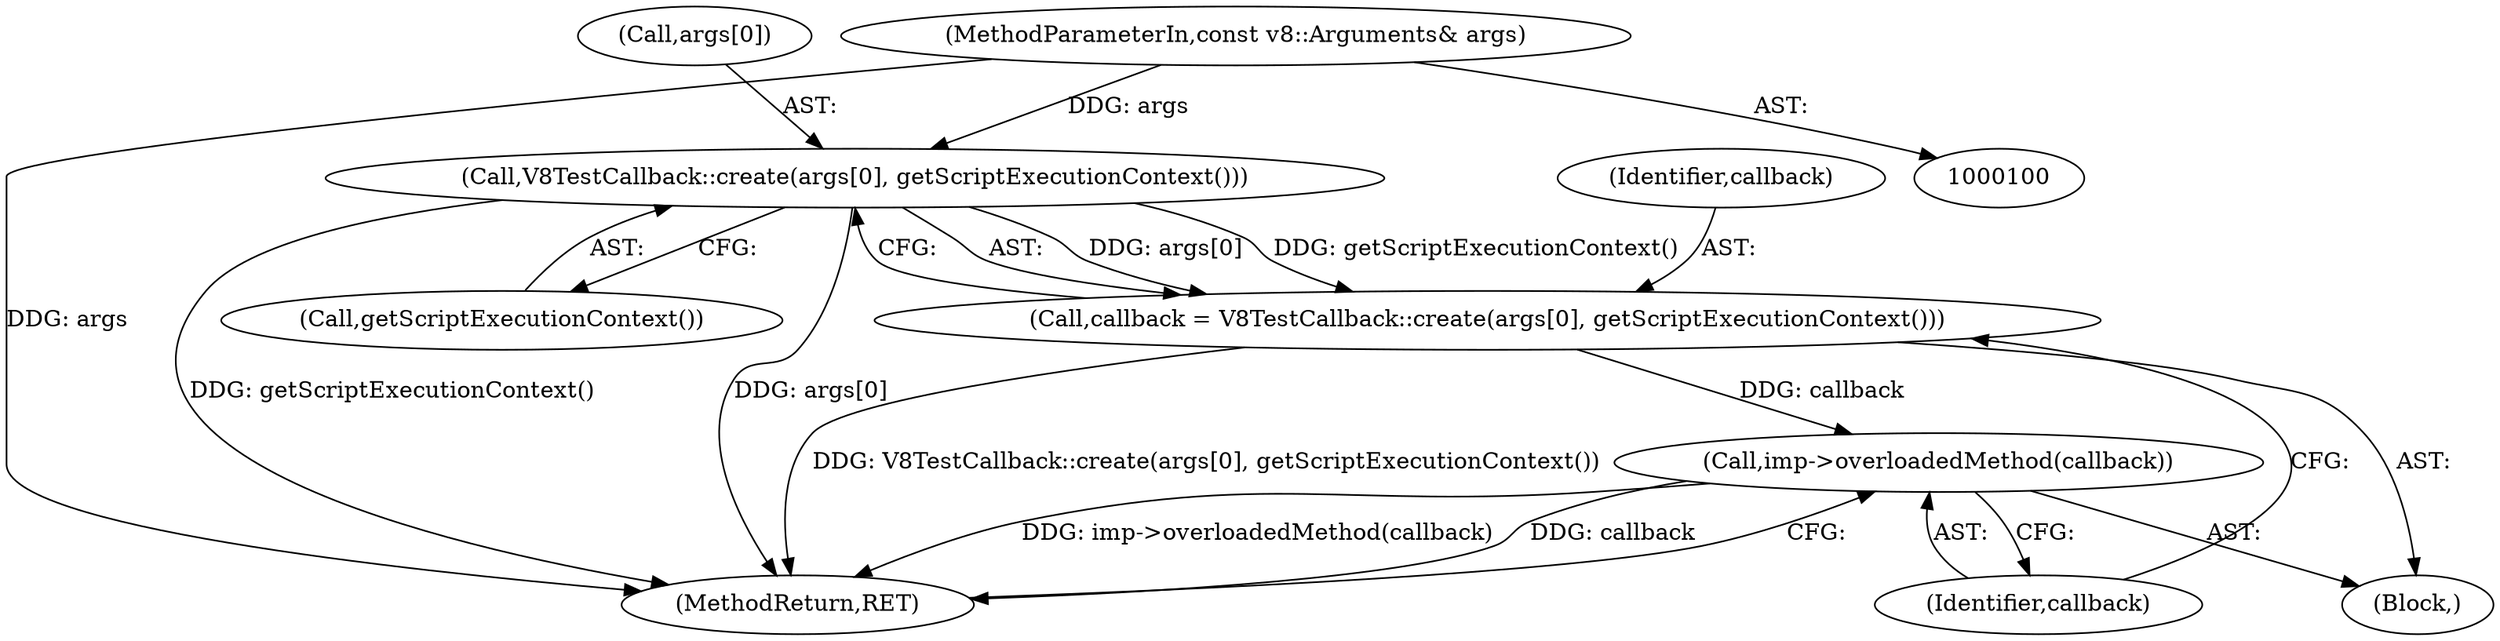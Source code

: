 digraph "0_Chrome_e9372a1bfd3588a80fcf49aa07321f0971dd6091_35@API" {
"1000131" [label="(Call,V8TestCallback::create(args[0], getScriptExecutionContext()))"];
"1000101" [label="(MethodParameterIn,const v8::Arguments& args)"];
"1000129" [label="(Call,callback = V8TestCallback::create(args[0], getScriptExecutionContext()))"];
"1000136" [label="(Call,imp->overloadedMethod(callback))"];
"1000135" [label="(Call,getScriptExecutionContext())"];
"1000130" [label="(Identifier,callback)"];
"1000131" [label="(Call,V8TestCallback::create(args[0], getScriptExecutionContext()))"];
"1000138" [label="(MethodReturn,RET)"];
"1000101" [label="(MethodParameterIn,const v8::Arguments& args)"];
"1000129" [label="(Call,callback = V8TestCallback::create(args[0], getScriptExecutionContext()))"];
"1000136" [label="(Call,imp->overloadedMethod(callback))"];
"1000102" [label="(Block,)"];
"1000137" [label="(Identifier,callback)"];
"1000132" [label="(Call,args[0])"];
"1000131" -> "1000129"  [label="AST: "];
"1000131" -> "1000135"  [label="CFG: "];
"1000132" -> "1000131"  [label="AST: "];
"1000135" -> "1000131"  [label="AST: "];
"1000129" -> "1000131"  [label="CFG: "];
"1000131" -> "1000138"  [label="DDG: args[0]"];
"1000131" -> "1000138"  [label="DDG: getScriptExecutionContext()"];
"1000131" -> "1000129"  [label="DDG: args[0]"];
"1000131" -> "1000129"  [label="DDG: getScriptExecutionContext()"];
"1000101" -> "1000131"  [label="DDG: args"];
"1000101" -> "1000100"  [label="AST: "];
"1000101" -> "1000138"  [label="DDG: args"];
"1000129" -> "1000102"  [label="AST: "];
"1000130" -> "1000129"  [label="AST: "];
"1000137" -> "1000129"  [label="CFG: "];
"1000129" -> "1000138"  [label="DDG: V8TestCallback::create(args[0], getScriptExecutionContext())"];
"1000129" -> "1000136"  [label="DDG: callback"];
"1000136" -> "1000102"  [label="AST: "];
"1000136" -> "1000137"  [label="CFG: "];
"1000137" -> "1000136"  [label="AST: "];
"1000138" -> "1000136"  [label="CFG: "];
"1000136" -> "1000138"  [label="DDG: imp->overloadedMethod(callback)"];
"1000136" -> "1000138"  [label="DDG: callback"];
}

